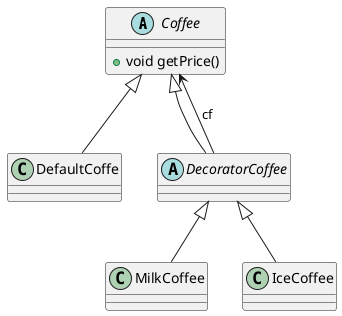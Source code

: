 @startuml
'https://plantuml.com/class-diagram

abstract Coffee {
    + void getPrice()
}

class DefaultCoffe {

}

abstract DecoratorCoffee {

}

class MilkCoffee {

}

class IceCoffee {

}

Coffee <|-- DefaultCoffe
Coffee <|-- DecoratorCoffee
DecoratorCoffee --> Coffee:cf

DecoratorCoffee <|-- MilkCoffee
DecoratorCoffee <|-- IceCoffee

@enduml
